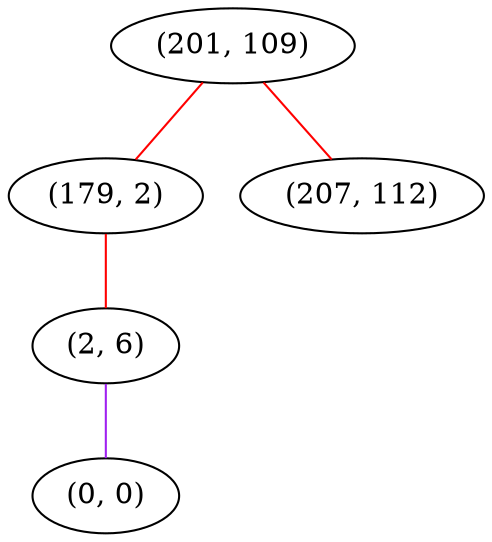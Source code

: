 graph "" {
"(201, 109)";
"(179, 2)";
"(2, 6)";
"(207, 112)";
"(0, 0)";
"(201, 109)" -- "(179, 2)"  [color=red, key=0, weight=1];
"(201, 109)" -- "(207, 112)"  [color=red, key=0, weight=1];
"(179, 2)" -- "(2, 6)"  [color=red, key=0, weight=1];
"(2, 6)" -- "(0, 0)"  [color=purple, key=0, weight=4];
}
